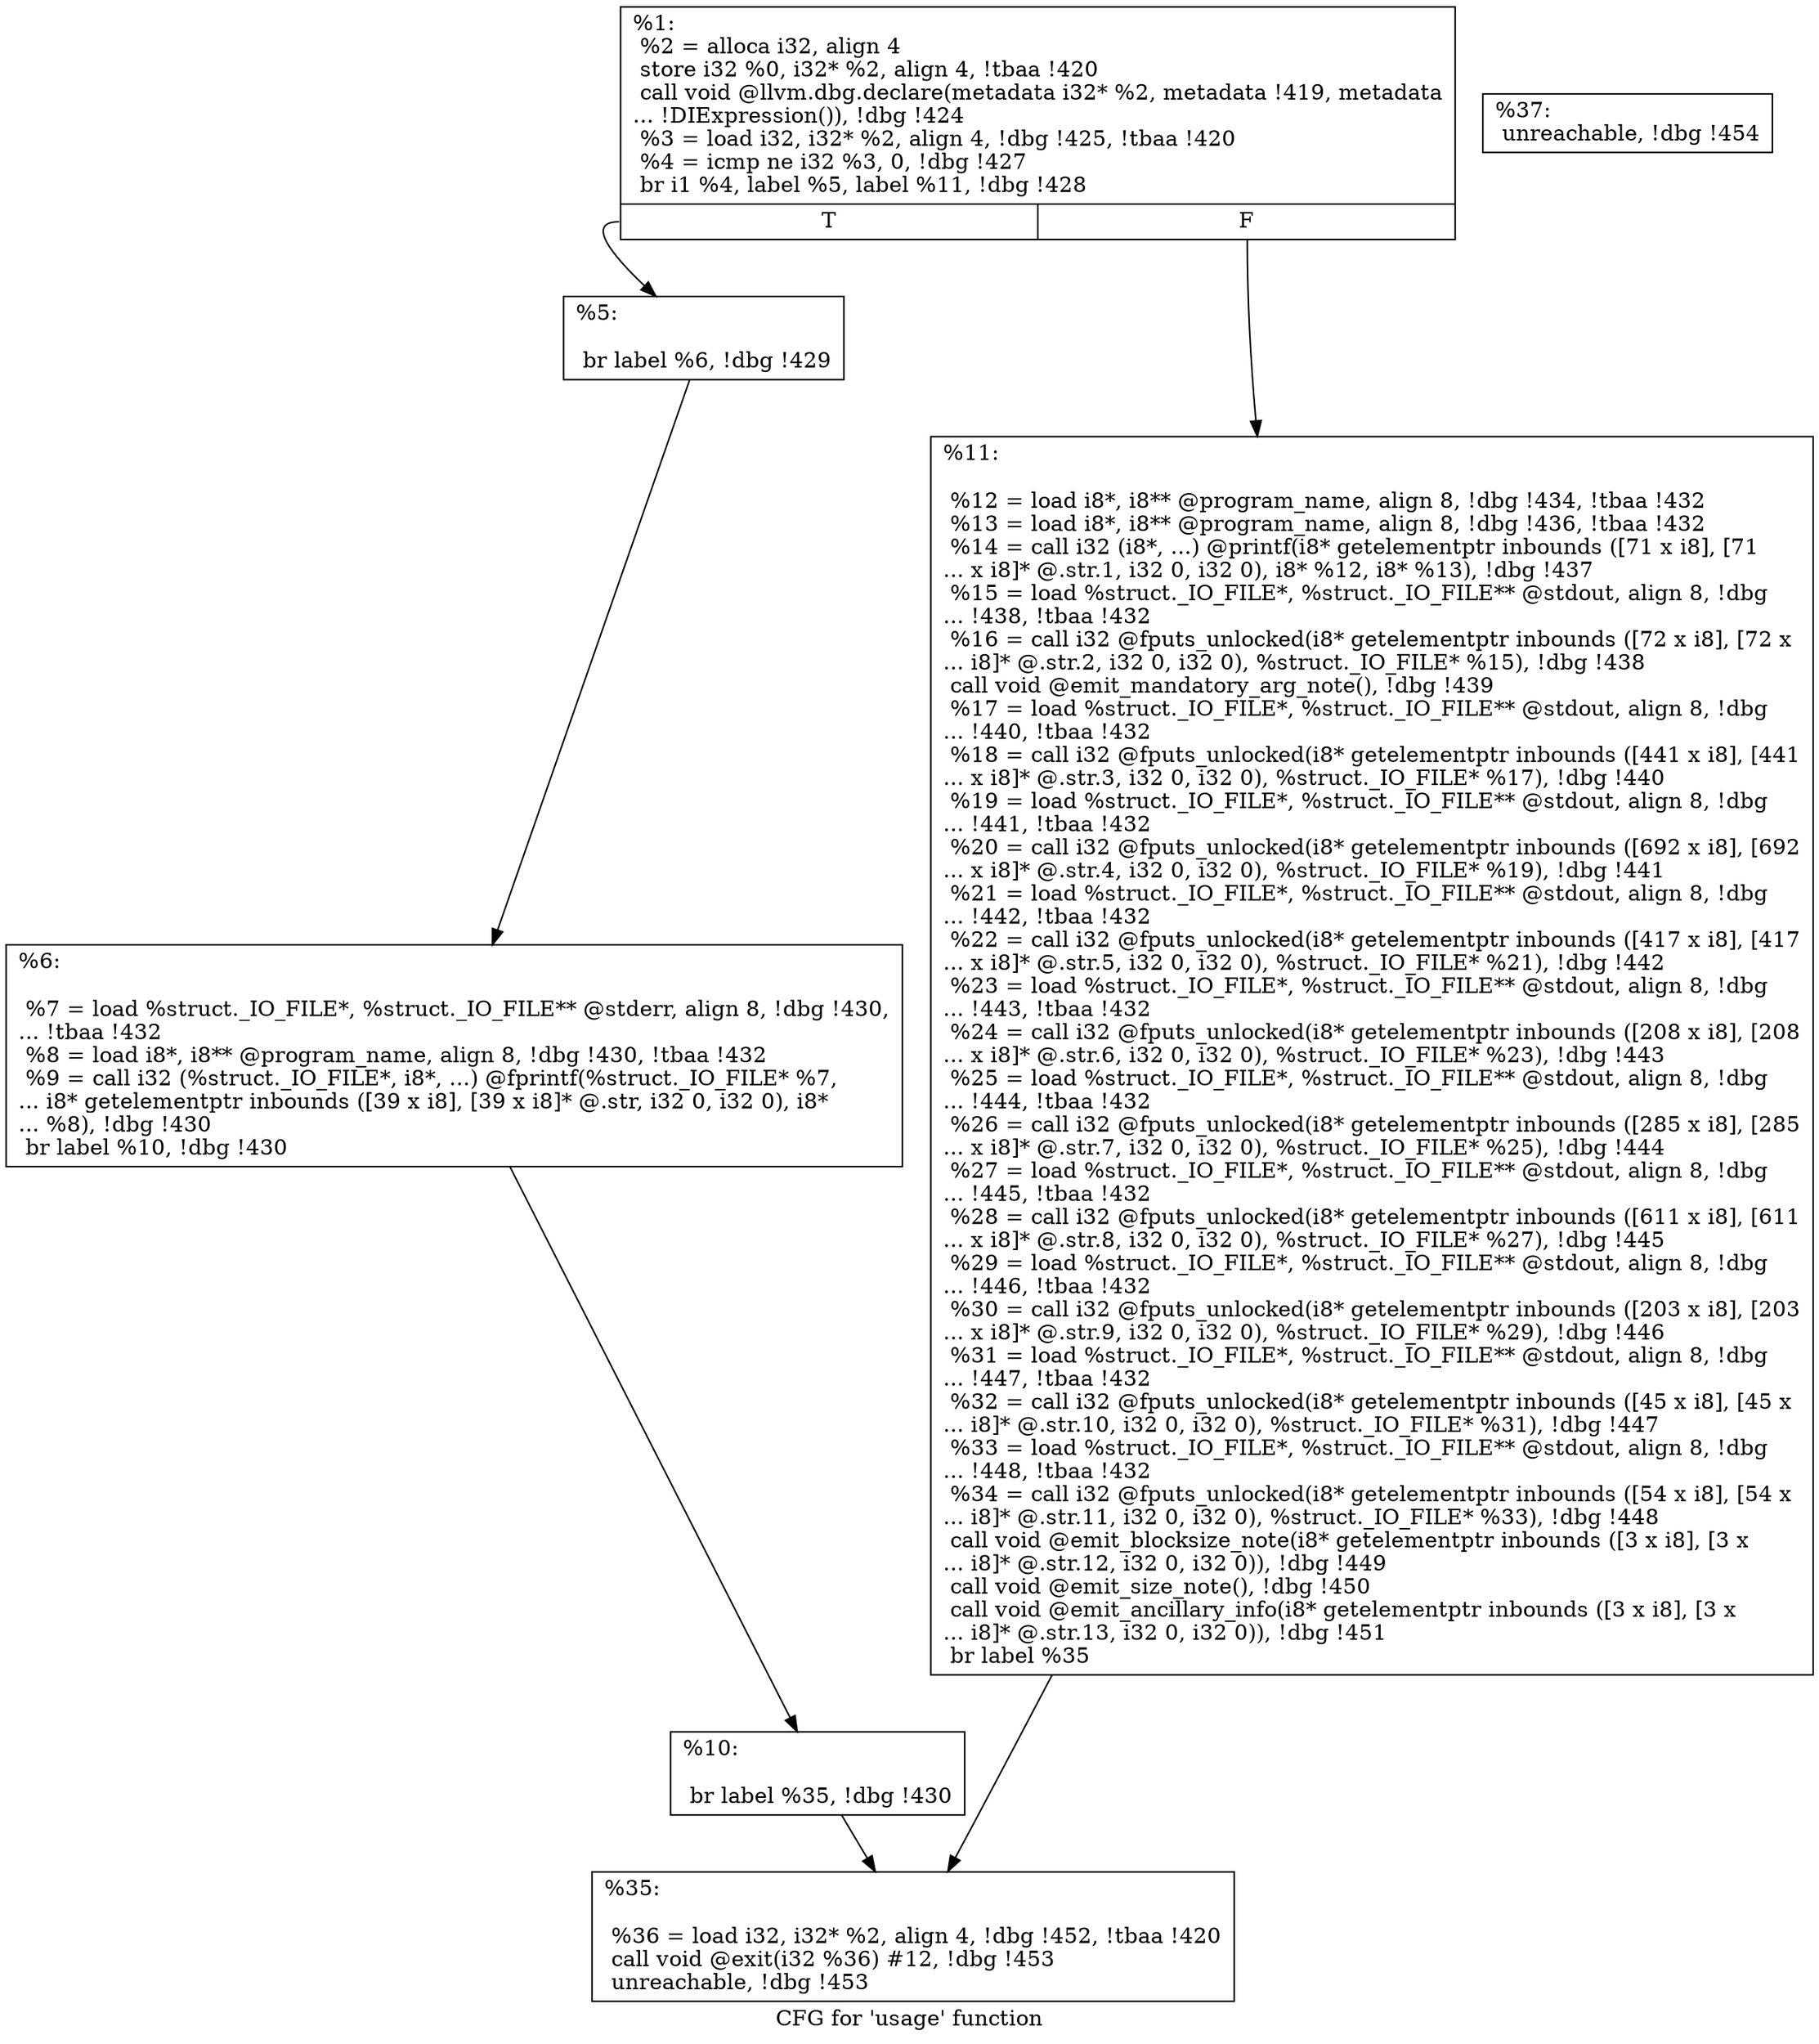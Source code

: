 digraph "CFG for 'usage' function" {
	label="CFG for 'usage' function";

	Node0x1e16c80 [shape=record,label="{%1:\l  %2 = alloca i32, align 4\l  store i32 %0, i32* %2, align 4, !tbaa !420\l  call void @llvm.dbg.declare(metadata i32* %2, metadata !419, metadata\l... !DIExpression()), !dbg !424\l  %3 = load i32, i32* %2, align 4, !dbg !425, !tbaa !420\l  %4 = icmp ne i32 %3, 0, !dbg !427\l  br i1 %4, label %5, label %11, !dbg !428\l|{<s0>T|<s1>F}}"];
	Node0x1e16c80:s0 -> Node0x1e16d10;
	Node0x1e16c80:s1 -> Node0x1e16e00;
	Node0x1e16d10 [shape=record,label="{%5:\l\l  br label %6, !dbg !429\l}"];
	Node0x1e16d10 -> Node0x1e16d60;
	Node0x1e16d60 [shape=record,label="{%6:\l\l  %7 = load %struct._IO_FILE*, %struct._IO_FILE** @stderr, align 8, !dbg !430,\l... !tbaa !432\l  %8 = load i8*, i8** @program_name, align 8, !dbg !430, !tbaa !432\l  %9 = call i32 (%struct._IO_FILE*, i8*, ...) @fprintf(%struct._IO_FILE* %7,\l... i8* getelementptr inbounds ([39 x i8], [39 x i8]* @.str, i32 0, i32 0), i8*\l... %8), !dbg !430\l  br label %10, !dbg !430\l}"];
	Node0x1e16d60 -> Node0x1e16db0;
	Node0x1e16db0 [shape=record,label="{%10:\l\l  br label %35, !dbg !430\l}"];
	Node0x1e16db0 -> Node0x1e16e50;
	Node0x1e16e00 [shape=record,label="{%11:\l\l  %12 = load i8*, i8** @program_name, align 8, !dbg !434, !tbaa !432\l  %13 = load i8*, i8** @program_name, align 8, !dbg !436, !tbaa !432\l  %14 = call i32 (i8*, ...) @printf(i8* getelementptr inbounds ([71 x i8], [71\l... x i8]* @.str.1, i32 0, i32 0), i8* %12, i8* %13), !dbg !437\l  %15 = load %struct._IO_FILE*, %struct._IO_FILE** @stdout, align 8, !dbg\l... !438, !tbaa !432\l  %16 = call i32 @fputs_unlocked(i8* getelementptr inbounds ([72 x i8], [72 x\l... i8]* @.str.2, i32 0, i32 0), %struct._IO_FILE* %15), !dbg !438\l  call void @emit_mandatory_arg_note(), !dbg !439\l  %17 = load %struct._IO_FILE*, %struct._IO_FILE** @stdout, align 8, !dbg\l... !440, !tbaa !432\l  %18 = call i32 @fputs_unlocked(i8* getelementptr inbounds ([441 x i8], [441\l... x i8]* @.str.3, i32 0, i32 0), %struct._IO_FILE* %17), !dbg !440\l  %19 = load %struct._IO_FILE*, %struct._IO_FILE** @stdout, align 8, !dbg\l... !441, !tbaa !432\l  %20 = call i32 @fputs_unlocked(i8* getelementptr inbounds ([692 x i8], [692\l... x i8]* @.str.4, i32 0, i32 0), %struct._IO_FILE* %19), !dbg !441\l  %21 = load %struct._IO_FILE*, %struct._IO_FILE** @stdout, align 8, !dbg\l... !442, !tbaa !432\l  %22 = call i32 @fputs_unlocked(i8* getelementptr inbounds ([417 x i8], [417\l... x i8]* @.str.5, i32 0, i32 0), %struct._IO_FILE* %21), !dbg !442\l  %23 = load %struct._IO_FILE*, %struct._IO_FILE** @stdout, align 8, !dbg\l... !443, !tbaa !432\l  %24 = call i32 @fputs_unlocked(i8* getelementptr inbounds ([208 x i8], [208\l... x i8]* @.str.6, i32 0, i32 0), %struct._IO_FILE* %23), !dbg !443\l  %25 = load %struct._IO_FILE*, %struct._IO_FILE** @stdout, align 8, !dbg\l... !444, !tbaa !432\l  %26 = call i32 @fputs_unlocked(i8* getelementptr inbounds ([285 x i8], [285\l... x i8]* @.str.7, i32 0, i32 0), %struct._IO_FILE* %25), !dbg !444\l  %27 = load %struct._IO_FILE*, %struct._IO_FILE** @stdout, align 8, !dbg\l... !445, !tbaa !432\l  %28 = call i32 @fputs_unlocked(i8* getelementptr inbounds ([611 x i8], [611\l... x i8]* @.str.8, i32 0, i32 0), %struct._IO_FILE* %27), !dbg !445\l  %29 = load %struct._IO_FILE*, %struct._IO_FILE** @stdout, align 8, !dbg\l... !446, !tbaa !432\l  %30 = call i32 @fputs_unlocked(i8* getelementptr inbounds ([203 x i8], [203\l... x i8]* @.str.9, i32 0, i32 0), %struct._IO_FILE* %29), !dbg !446\l  %31 = load %struct._IO_FILE*, %struct._IO_FILE** @stdout, align 8, !dbg\l... !447, !tbaa !432\l  %32 = call i32 @fputs_unlocked(i8* getelementptr inbounds ([45 x i8], [45 x\l... i8]* @.str.10, i32 0, i32 0), %struct._IO_FILE* %31), !dbg !447\l  %33 = load %struct._IO_FILE*, %struct._IO_FILE** @stdout, align 8, !dbg\l... !448, !tbaa !432\l  %34 = call i32 @fputs_unlocked(i8* getelementptr inbounds ([54 x i8], [54 x\l... i8]* @.str.11, i32 0, i32 0), %struct._IO_FILE* %33), !dbg !448\l  call void @emit_blocksize_note(i8* getelementptr inbounds ([3 x i8], [3 x\l... i8]* @.str.12, i32 0, i32 0)), !dbg !449\l  call void @emit_size_note(), !dbg !450\l  call void @emit_ancillary_info(i8* getelementptr inbounds ([3 x i8], [3 x\l... i8]* @.str.13, i32 0, i32 0)), !dbg !451\l  br label %35\l}"];
	Node0x1e16e00 -> Node0x1e16e50;
	Node0x1e16e50 [shape=record,label="{%35:\l\l  %36 = load i32, i32* %2, align 4, !dbg !452, !tbaa !420\l  call void @exit(i32 %36) #12, !dbg !453\l  unreachable, !dbg !453\l}"];
	Node0x1e16ea0 [shape=record,label="{%37:                                                  \l  unreachable, !dbg !454\l}"];
}
